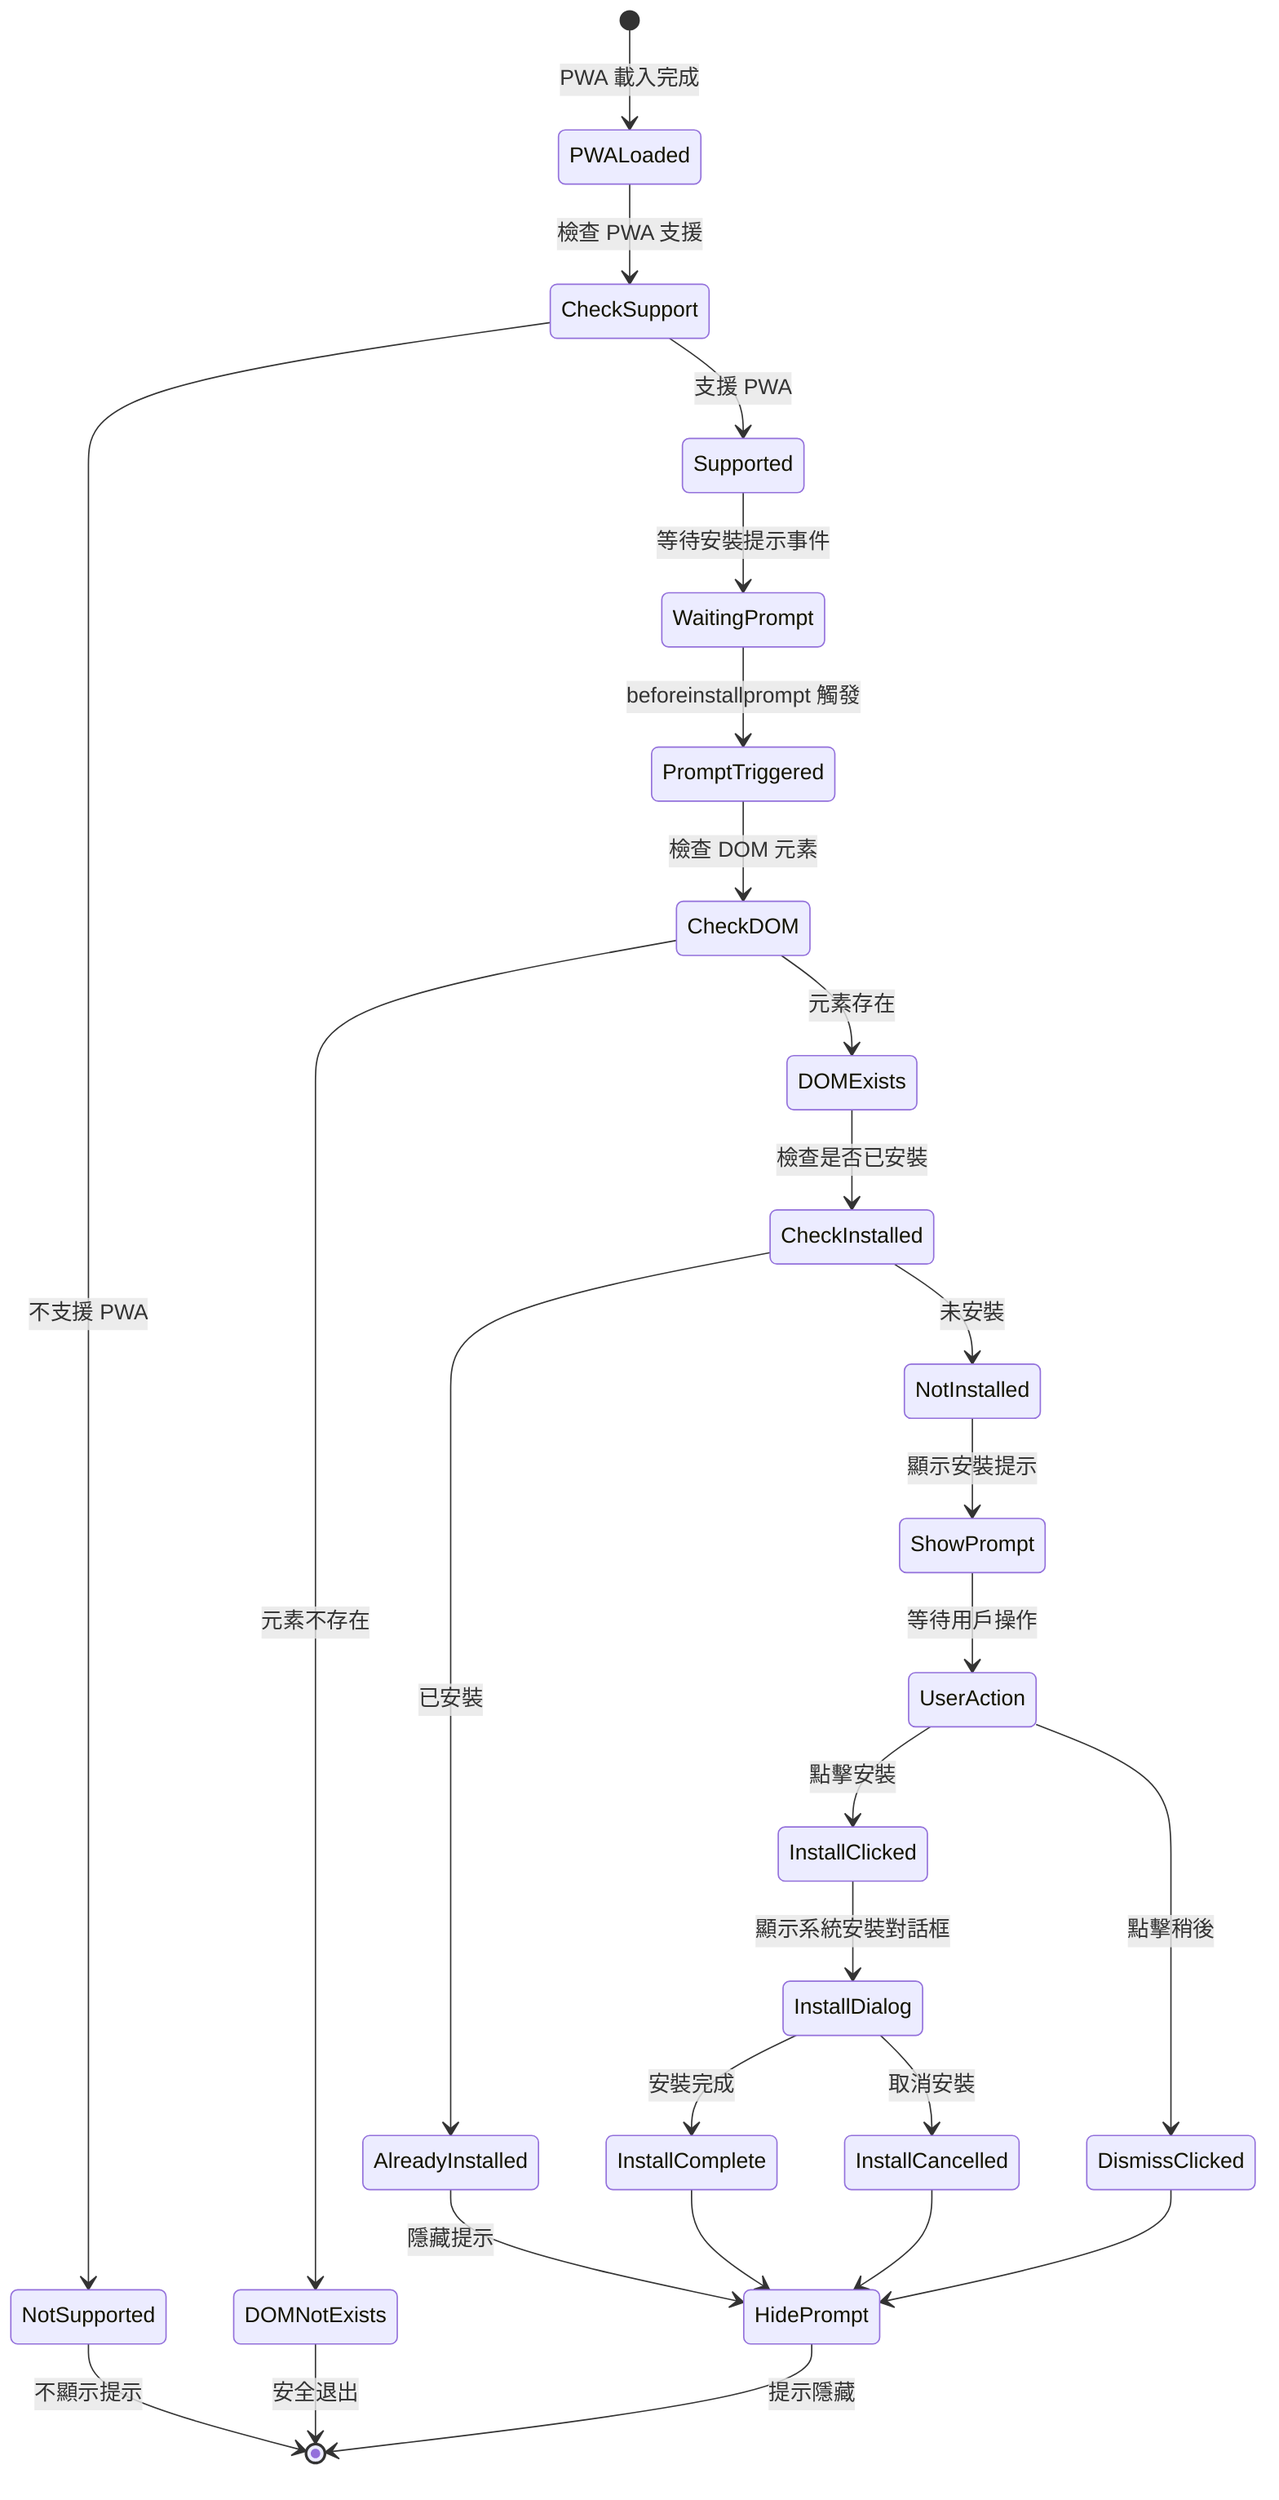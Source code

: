 stateDiagram-v2
    [*] --> PWALoaded: PWA 載入完成
    PWALoaded --> CheckSupport: 檢查 PWA 支援
    
    CheckSupport --> Supported: 支援 PWA
    CheckSupport --> NotSupported: 不支援 PWA
    
    NotSupported --> [*]: 不顯示提示
    
    Supported --> WaitingPrompt: 等待安裝提示事件
    WaitingPrompt --> PromptTriggered: beforeinstallprompt 觸發
    
    PromptTriggered --> CheckDOM: 檢查 DOM 元素
    CheckDOM --> DOMExists: 元素存在
    CheckDOM --> DOMNotExists: 元素不存在
    
    DOMNotExists --> [*]: 安全退出
    
    DOMExists --> CheckInstalled: 檢查是否已安裝
    CheckInstalled --> AlreadyInstalled: 已安裝
    CheckInstalled --> NotInstalled: 未安裝
    
    AlreadyInstalled --> HidePrompt: 隱藏提示
    NotInstalled --> ShowPrompt: 顯示安裝提示
    
    ShowPrompt --> UserAction: 等待用戶操作
    UserAction --> InstallClicked: 點擊安裝
    UserAction --> DismissClicked: 點擊稍後
    
    InstallClicked --> InstallDialog: 顯示系統安裝對話框
    InstallDialog --> InstallComplete: 安裝完成
    InstallDialog --> InstallCancelled: 取消安裝
    
    InstallComplete --> HidePrompt
    InstallCancelled --> HidePrompt
    DismissClicked --> HidePrompt
    
    HidePrompt --> [*]: 提示隱藏